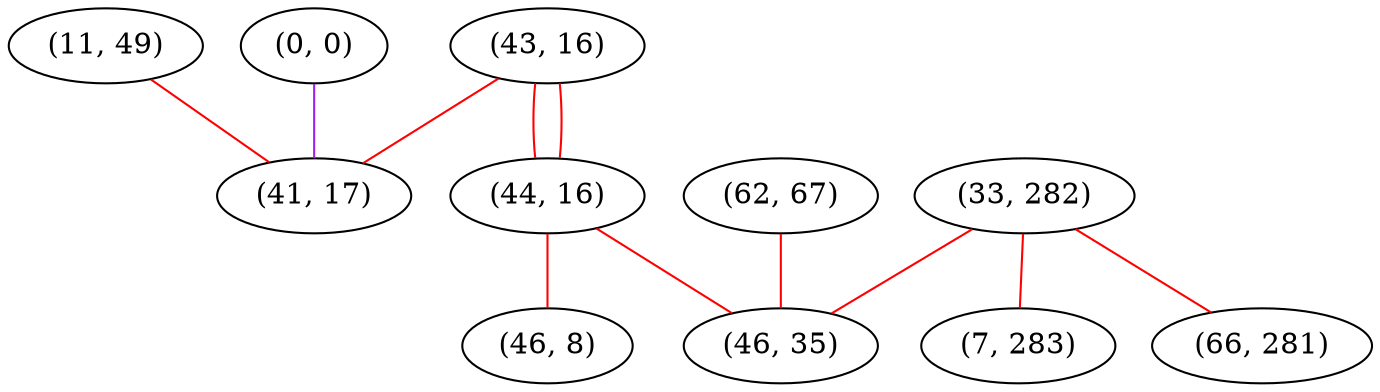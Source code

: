 graph "" {
"(43, 16)";
"(11, 49)";
"(33, 282)";
"(7, 283)";
"(62, 67)";
"(0, 0)";
"(41, 17)";
"(66, 281)";
"(44, 16)";
"(46, 35)";
"(46, 8)";
"(43, 16)" -- "(41, 17)"  [color=red, key=0, weight=1];
"(43, 16)" -- "(44, 16)"  [color=red, key=0, weight=1];
"(43, 16)" -- "(44, 16)"  [color=red, key=1, weight=1];
"(11, 49)" -- "(41, 17)"  [color=red, key=0, weight=1];
"(33, 282)" -- "(46, 35)"  [color=red, key=0, weight=1];
"(33, 282)" -- "(7, 283)"  [color=red, key=0, weight=1];
"(33, 282)" -- "(66, 281)"  [color=red, key=0, weight=1];
"(62, 67)" -- "(46, 35)"  [color=red, key=0, weight=1];
"(0, 0)" -- "(41, 17)"  [color=purple, key=0, weight=4];
"(44, 16)" -- "(46, 35)"  [color=red, key=0, weight=1];
"(44, 16)" -- "(46, 8)"  [color=red, key=0, weight=1];
}
